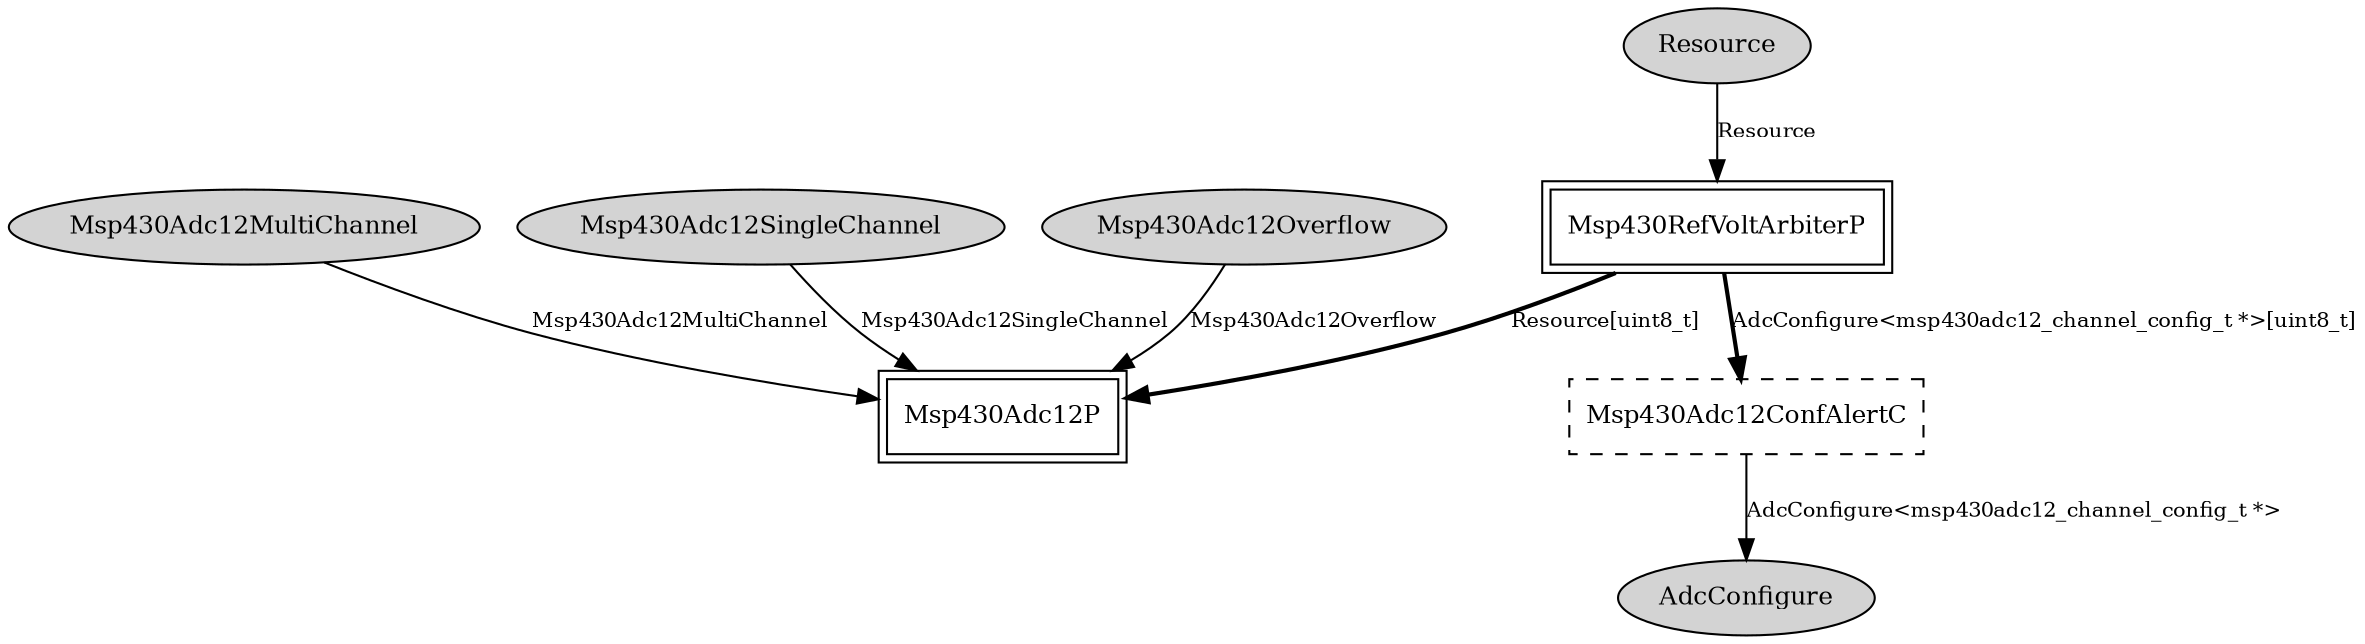 digraph "tos.chips.msp430.adc12.Msp430Adc12ClientAutoRVGC" {
  n0x7f4ee70852a0 [shape=ellipse, style=filled, label="Msp430Adc12MultiChannel", fontsize=12];
  "Msp430Adc12P" [fontsize=12, shape=box,peripheries=2, URL="../chtml/tos.chips.msp430.adc12.Msp430Adc12P.html"];
  n0x7f4ee708eb70 [shape=ellipse, style=filled, label="Msp430Adc12SingleChannel", fontsize=12];
  "Msp430Adc12P" [fontsize=12, shape=box,peripheries=2, URL="../chtml/tos.chips.msp430.adc12.Msp430Adc12P.html"];
  n0x7f4ee7082340 [shape=ellipse, style=filled, label="Msp430Adc12Overflow", fontsize=12];
  "Msp430Adc12P" [fontsize=12, shape=box,peripheries=2, URL="../chtml/tos.chips.msp430.adc12.Msp430Adc12P.html"];
  n0x7f4ee7091e30 [shape=ellipse, style=filled, label="Resource", fontsize=12];
  "Msp430RefVoltArbiterP" [fontsize=12, shape=box,peripheries=2, URL="../chtml/tos.chips.msp430.adc12.Msp430RefVoltArbiterP.html"];
  "Msp430RefVoltArbiterP" [fontsize=12, shape=box,peripheries=2, URL="../chtml/tos.chips.msp430.adc12.Msp430RefVoltArbiterP.html"];
  "Msp430Adc12P" [fontsize=12, shape=box,peripheries=2, URL="../chtml/tos.chips.msp430.adc12.Msp430Adc12P.html"];
  "Msp430Adc12ClientAutoRVGC.Msp430Adc12ConfAlertC" [fontsize=12, shape=box, style=dashed, label="Msp430Adc12ConfAlertC", URL="../chtml/tos.chips.msp430.adc12.Msp430Adc12ConfAlertC.html"];
  n0x7f4ee7082e40 [shape=ellipse, style=filled, label="AdcConfigure", fontsize=12];
  "Msp430RefVoltArbiterP" [fontsize=12, shape=box,peripheries=2, URL="../chtml/tos.chips.msp430.adc12.Msp430RefVoltArbiterP.html"];
  "Msp430Adc12ClientAutoRVGC.Msp430Adc12ConfAlertC" [fontsize=12, shape=box, style=dashed, label="Msp430Adc12ConfAlertC", URL="../chtml/tos.chips.msp430.adc12.Msp430Adc12ConfAlertC.html"];
  "n0x7f4ee70852a0" -> "Msp430Adc12P" [label="Msp430Adc12MultiChannel", URL="../ihtml/tos.chips.msp430.adc12.Msp430Adc12MultiChannel.html", fontsize=10];
  "n0x7f4ee708eb70" -> "Msp430Adc12P" [label="Msp430Adc12SingleChannel", URL="../ihtml/tos.chips.msp430.adc12.Msp430Adc12SingleChannel.html", fontsize=10];
  "n0x7f4ee7082340" -> "Msp430Adc12P" [label="Msp430Adc12Overflow", URL="../ihtml/tos.chips.msp430.adc12.Msp430Adc12Overflow.html", fontsize=10];
  "n0x7f4ee7091e30" -> "Msp430RefVoltArbiterP" [label="Resource", URL="../ihtml/tos.interfaces.Resource.html", fontsize=10];
  "Msp430RefVoltArbiterP" -> "Msp430Adc12P" [label="Resource[uint8_t]", style=bold, URL="../ihtml/tos.interfaces.Resource.html", fontsize=10];
  "Msp430Adc12ClientAutoRVGC.Msp430Adc12ConfAlertC" -> "n0x7f4ee7082e40" [label="AdcConfigure<msp430adc12_channel_config_t *>", URL="../ihtml/tos.interfaces.AdcConfigure.html", fontsize=10];
  "Msp430RefVoltArbiterP" -> "Msp430Adc12ClientAutoRVGC.Msp430Adc12ConfAlertC" [label="AdcConfigure<msp430adc12_channel_config_t *>[uint8_t]", style=bold, URL="../ihtml/tos.interfaces.AdcConfigure.html", fontsize=10];
}
